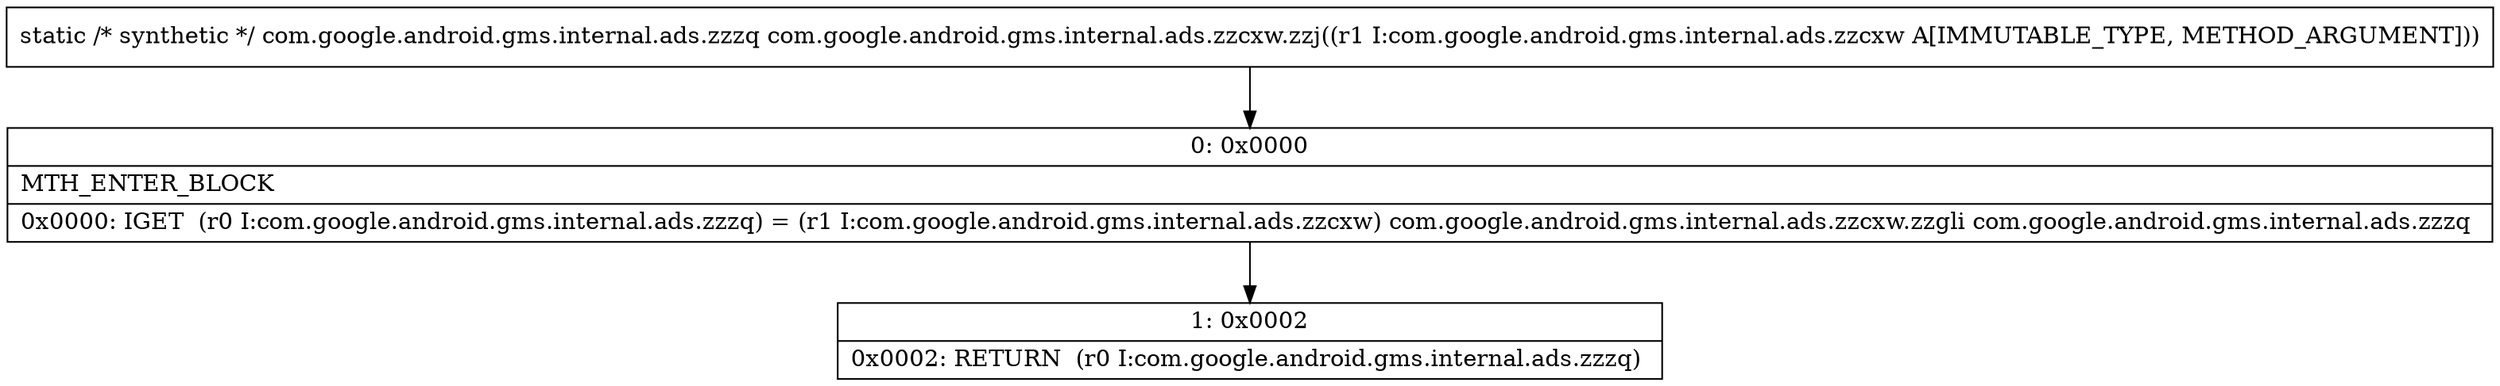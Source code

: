 digraph "CFG forcom.google.android.gms.internal.ads.zzcxw.zzj(Lcom\/google\/android\/gms\/internal\/ads\/zzcxw;)Lcom\/google\/android\/gms\/internal\/ads\/zzzq;" {
Node_0 [shape=record,label="{0\:\ 0x0000|MTH_ENTER_BLOCK\l|0x0000: IGET  (r0 I:com.google.android.gms.internal.ads.zzzq) = (r1 I:com.google.android.gms.internal.ads.zzcxw) com.google.android.gms.internal.ads.zzcxw.zzgli com.google.android.gms.internal.ads.zzzq \l}"];
Node_1 [shape=record,label="{1\:\ 0x0002|0x0002: RETURN  (r0 I:com.google.android.gms.internal.ads.zzzq) \l}"];
MethodNode[shape=record,label="{static \/* synthetic *\/ com.google.android.gms.internal.ads.zzzq com.google.android.gms.internal.ads.zzcxw.zzj((r1 I:com.google.android.gms.internal.ads.zzcxw A[IMMUTABLE_TYPE, METHOD_ARGUMENT])) }"];
MethodNode -> Node_0;
Node_0 -> Node_1;
}

